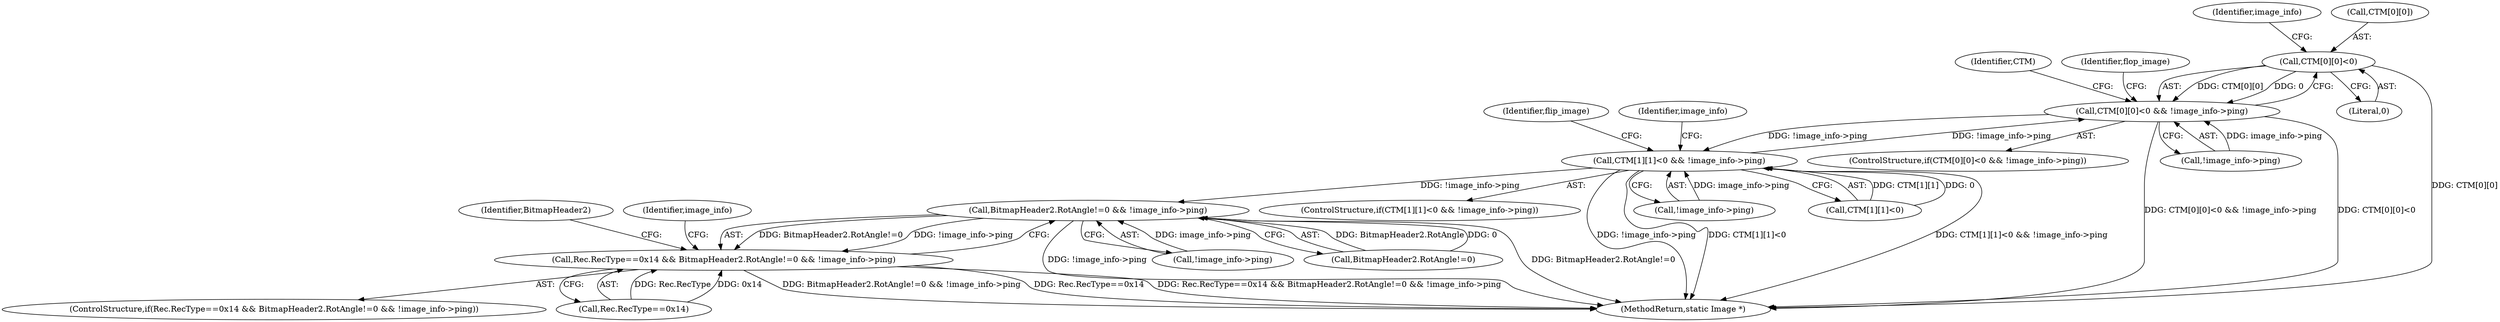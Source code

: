 digraph "0_ImageMagick_4eae304e773bad8a876c3c26fdffac24d4253ae4@array" {
"1001706" [label="(Call,CTM[0][0]<0)"];
"1001705" [label="(Call,CTM[0][0]<0 && !image_info->ping)"];
"1001739" [label="(Call,CTM[1][1]<0 && !image_info->ping)"];
"1001066" [label="(Call,BitmapHeader2.RotAngle!=0 && !image_info->ping)"];
"1001060" [label="(Call,Rec.RecType==0x14 && BitmapHeader2.RotAngle!=0 && !image_info->ping)"];
"1001713" [label="(Call,!image_info->ping)"];
"1001072" [label="(Call,!image_info->ping)"];
"1001704" [label="(ControlStructure,if(CTM[0][0]<0 && !image_info->ping))"];
"1001754" [label="(Identifier,flip_image)"];
"1001059" [label="(ControlStructure,if(Rec.RecType==0x14 && BitmapHeader2.RotAngle!=0 && !image_info->ping))"];
"1001773" [label="(Identifier,image_info)"];
"1001080" [label="(Identifier,BitmapHeader2)"];
"1001067" [label="(Call,BitmapHeader2.RotAngle!=0)"];
"1001743" [label="(Identifier,CTM)"];
"1001066" [label="(Call,BitmapHeader2.RotAngle!=0 && !image_info->ping)"];
"1001715" [label="(Identifier,image_info)"];
"1001706" [label="(Call,CTM[0][0]<0)"];
"1001707" [label="(Call,CTM[0][0])"];
"1001747" [label="(Call,!image_info->ping)"];
"1001164" [label="(Identifier,image_info)"];
"1001739" [label="(Call,CTM[1][1]<0 && !image_info->ping)"];
"1001061" [label="(Call,Rec.RecType==0x14)"];
"1001705" [label="(Call,CTM[0][0]<0 && !image_info->ping)"];
"1001740" [label="(Call,CTM[1][1]<0)"];
"1001712" [label="(Literal,0)"];
"1001060" [label="(Call,Rec.RecType==0x14 && BitmapHeader2.RotAngle!=0 && !image_info->ping)"];
"1001738" [label="(ControlStructure,if(CTM[1][1]<0 && !image_info->ping))"];
"1001720" [label="(Identifier,flop_image)"];
"1001954" [label="(MethodReturn,static Image *)"];
"1001706" -> "1001705"  [label="AST: "];
"1001706" -> "1001712"  [label="CFG: "];
"1001707" -> "1001706"  [label="AST: "];
"1001712" -> "1001706"  [label="AST: "];
"1001715" -> "1001706"  [label="CFG: "];
"1001705" -> "1001706"  [label="CFG: "];
"1001706" -> "1001954"  [label="DDG: CTM[0][0]"];
"1001706" -> "1001705"  [label="DDG: CTM[0][0]"];
"1001706" -> "1001705"  [label="DDG: 0"];
"1001705" -> "1001704"  [label="AST: "];
"1001705" -> "1001713"  [label="CFG: "];
"1001713" -> "1001705"  [label="AST: "];
"1001720" -> "1001705"  [label="CFG: "];
"1001743" -> "1001705"  [label="CFG: "];
"1001705" -> "1001954"  [label="DDG: CTM[0][0]<0 && !image_info->ping"];
"1001705" -> "1001954"  [label="DDG: CTM[0][0]<0"];
"1001713" -> "1001705"  [label="DDG: image_info->ping"];
"1001739" -> "1001705"  [label="DDG: !image_info->ping"];
"1001705" -> "1001739"  [label="DDG: !image_info->ping"];
"1001739" -> "1001738"  [label="AST: "];
"1001739" -> "1001740"  [label="CFG: "];
"1001739" -> "1001747"  [label="CFG: "];
"1001740" -> "1001739"  [label="AST: "];
"1001747" -> "1001739"  [label="AST: "];
"1001754" -> "1001739"  [label="CFG: "];
"1001773" -> "1001739"  [label="CFG: "];
"1001739" -> "1001954"  [label="DDG: !image_info->ping"];
"1001739" -> "1001954"  [label="DDG: CTM[1][1]<0"];
"1001739" -> "1001954"  [label="DDG: CTM[1][1]<0 && !image_info->ping"];
"1001739" -> "1001066"  [label="DDG: !image_info->ping"];
"1001740" -> "1001739"  [label="DDG: CTM[1][1]"];
"1001740" -> "1001739"  [label="DDG: 0"];
"1001747" -> "1001739"  [label="DDG: image_info->ping"];
"1001066" -> "1001060"  [label="AST: "];
"1001066" -> "1001067"  [label="CFG: "];
"1001066" -> "1001072"  [label="CFG: "];
"1001067" -> "1001066"  [label="AST: "];
"1001072" -> "1001066"  [label="AST: "];
"1001060" -> "1001066"  [label="CFG: "];
"1001066" -> "1001954"  [label="DDG: !image_info->ping"];
"1001066" -> "1001954"  [label="DDG: BitmapHeader2.RotAngle!=0"];
"1001066" -> "1001060"  [label="DDG: BitmapHeader2.RotAngle!=0"];
"1001066" -> "1001060"  [label="DDG: !image_info->ping"];
"1001067" -> "1001066"  [label="DDG: BitmapHeader2.RotAngle"];
"1001067" -> "1001066"  [label="DDG: 0"];
"1001072" -> "1001066"  [label="DDG: image_info->ping"];
"1001060" -> "1001059"  [label="AST: "];
"1001060" -> "1001061"  [label="CFG: "];
"1001061" -> "1001060"  [label="AST: "];
"1001080" -> "1001060"  [label="CFG: "];
"1001164" -> "1001060"  [label="CFG: "];
"1001060" -> "1001954"  [label="DDG: BitmapHeader2.RotAngle!=0 && !image_info->ping"];
"1001060" -> "1001954"  [label="DDG: Rec.RecType==0x14"];
"1001060" -> "1001954"  [label="DDG: Rec.RecType==0x14 && BitmapHeader2.RotAngle!=0 && !image_info->ping"];
"1001061" -> "1001060"  [label="DDG: Rec.RecType"];
"1001061" -> "1001060"  [label="DDG: 0x14"];
}
